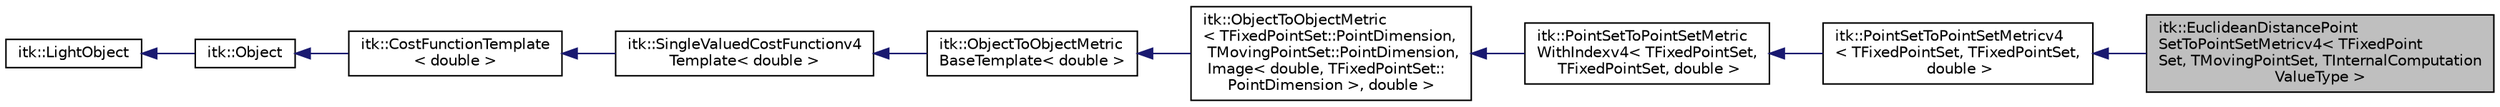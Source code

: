 digraph "itk::EuclideanDistancePointSetToPointSetMetricv4&lt; TFixedPointSet, TMovingPointSet, TInternalComputationValueType &gt;"
{
 // LATEX_PDF_SIZE
  edge [fontname="Helvetica",fontsize="10",labelfontname="Helvetica",labelfontsize="10"];
  node [fontname="Helvetica",fontsize="10",shape=record];
  rankdir="LR";
  Node1 [label="itk::EuclideanDistancePoint\lSetToPointSetMetricv4\< TFixedPoint\lSet, TMovingPointSet, TInternalComputation\lValueType \>",height=0.2,width=0.4,color="black", fillcolor="grey75", style="filled", fontcolor="black",tooltip="Computes the Euclidan distance metric between two point sets."];
  Node2 -> Node1 [dir="back",color="midnightblue",fontsize="10",style="solid",fontname="Helvetica"];
  Node2 [label="itk::PointSetToPointSetMetricv4\l\< TFixedPointSet, TFixedPointSet,\l double \>",height=0.2,width=0.4,color="black", fillcolor="white", style="filled",URL="$classitk_1_1PointSetToPointSetMetricv4.html",tooltip=" "];
  Node3 -> Node2 [dir="back",color="midnightblue",fontsize="10",style="solid",fontname="Helvetica"];
  Node3 [label="itk::PointSetToPointSetMetric\lWithIndexv4\< TFixedPointSet,\l TFixedPointSet, double \>",height=0.2,width=0.4,color="black", fillcolor="white", style="filled",URL="$classitk_1_1PointSetToPointSetMetricWithIndexv4.html",tooltip=" "];
  Node4 -> Node3 [dir="back",color="midnightblue",fontsize="10",style="solid",fontname="Helvetica"];
  Node4 [label="itk::ObjectToObjectMetric\l\< TFixedPointSet::PointDimension,\l TMovingPointSet::PointDimension,\l Image\< double, TFixedPointSet::\lPointDimension \>, double \>",height=0.2,width=0.4,color="black", fillcolor="white", style="filled",URL="$classitk_1_1ObjectToObjectMetric.html",tooltip=" "];
  Node5 -> Node4 [dir="back",color="midnightblue",fontsize="10",style="solid",fontname="Helvetica"];
  Node5 [label="itk::ObjectToObjectMetric\lBaseTemplate\< double \>",height=0.2,width=0.4,color="black", fillcolor="white", style="filled",URL="$classitk_1_1ObjectToObjectMetricBaseTemplate.html",tooltip=" "];
  Node6 -> Node5 [dir="back",color="midnightblue",fontsize="10",style="solid",fontname="Helvetica"];
  Node6 [label="itk::SingleValuedCostFunctionv4\lTemplate\< double \>",height=0.2,width=0.4,color="black", fillcolor="white", style="filled",URL="$classitk_1_1SingleValuedCostFunctionv4Template.html",tooltip=" "];
  Node7 -> Node6 [dir="back",color="midnightblue",fontsize="10",style="solid",fontname="Helvetica"];
  Node7 [label="itk::CostFunctionTemplate\l\< double \>",height=0.2,width=0.4,color="black", fillcolor="white", style="filled",URL="$classitk_1_1CostFunctionTemplate.html",tooltip=" "];
  Node8 -> Node7 [dir="back",color="midnightblue",fontsize="10",style="solid",fontname="Helvetica"];
  Node8 [label="itk::Object",height=0.2,width=0.4,color="black", fillcolor="white", style="filled",URL="$classitk_1_1Object.html",tooltip="Base class for most ITK classes."];
  Node9 -> Node8 [dir="back",color="midnightblue",fontsize="10",style="solid",fontname="Helvetica"];
  Node9 [label="itk::LightObject",height=0.2,width=0.4,color="black", fillcolor="white", style="filled",URL="$classitk_1_1LightObject.html",tooltip="Light weight base class for most itk classes."];
}
